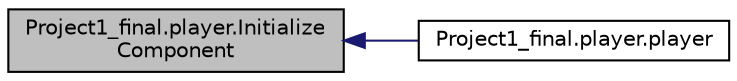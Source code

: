 digraph "Project1_final.player.InitializeComponent"
{
  edge [fontname="Helvetica",fontsize="10",labelfontname="Helvetica",labelfontsize="10"];
  node [fontname="Helvetica",fontsize="10",shape=record];
  rankdir="LR";
  Node1 [label="Project1_final.player.Initialize\lComponent",height=0.2,width=0.4,color="black", fillcolor="grey75", style="filled", fontcolor="black"];
  Node1 -> Node2 [dir="back",color="midnightblue",fontsize="10",style="solid",fontname="Helvetica"];
  Node2 [label="Project1_final.player.player",height=0.2,width=0.4,color="black", fillcolor="white", style="filled",URL="$class_project1__final_1_1player.html#ad6d10d6eeb5d87942e862f03405d439c"];
}
